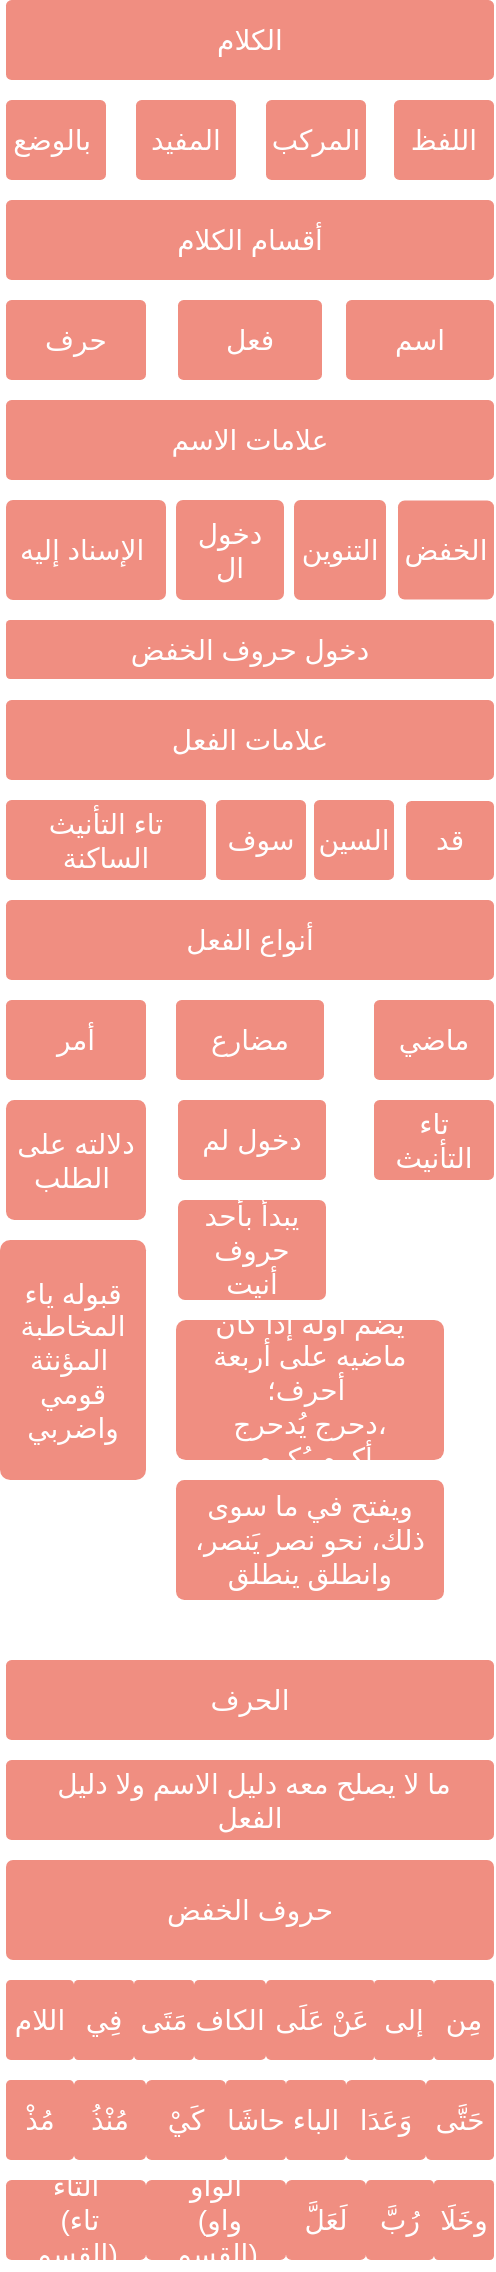 <mxfile version="24.6.4" type="github">
  <diagram id="6a731a19-8d31-9384-78a2-239565b7b9f0" name="Page-1">
    <mxGraphModel dx="260" dy="1920" grid="1" gridSize="10" guides="1" tooltips="1" connect="1" arrows="1" fold="1" page="1" pageScale="1" pageWidth="827" pageHeight="1169" background="none" math="0" shadow="0">
      <root>
        <mxCell id="0" />
        <mxCell id="1" parent="0" />
        <mxCell id="1756" value="الكلام" style="rounded=1;whiteSpace=wrap;html=1;shadow=0;labelBackgroundColor=none;strokeColor=none;strokeWidth=3;fillColor=#f08e81;fontFamily=Helvetica;fontSize=14;fontColor=#FFFFFF;align=center;spacing=5;fontStyle=0;arcSize=7;perimeterSpacing=2;" parent="1" vertex="1">
          <mxGeometry x="1410" width="244" height="40" as="geometry" />
        </mxCell>
        <mxCell id="1773" value="" style="edgeStyle=none;rounded=1;jumpStyle=none;html=1;shadow=0;labelBackgroundColor=none;startArrow=none;startFill=0;jettySize=auto;orthogonalLoop=1;strokeColor=#12AAB5;strokeWidth=3;fontFamily=Helvetica;fontSize=14;fontColor=#FFFFFF;spacing=5;fontStyle=1;fillColor=#b0e3e6;" parent="1" edge="1">
          <mxGeometry relative="1" as="geometry">
            <mxPoint x="931.583" y="522.5" as="targetPoint" />
          </mxGeometry>
        </mxCell>
        <mxCell id="1775" value="" style="edgeStyle=none;rounded=1;jumpStyle=none;html=1;shadow=0;labelBackgroundColor=none;startArrow=none;startFill=0;jettySize=auto;orthogonalLoop=1;strokeColor=#12AAB5;strokeWidth=3;fontFamily=Helvetica;fontSize=14;fontColor=#FFFFFF;spacing=5;fontStyle=1;fillColor=#b0e3e6;" parent="1" edge="1">
          <mxGeometry relative="1" as="geometry">
            <mxPoint x="1003" y="446.533" as="targetPoint" />
          </mxGeometry>
        </mxCell>
        <mxCell id="1777" value="" style="edgeStyle=none;rounded=1;jumpStyle=none;html=1;shadow=0;labelBackgroundColor=none;startArrow=none;startFill=0;jettySize=auto;orthogonalLoop=1;strokeColor=#12AAB5;strokeWidth=3;fontFamily=Helvetica;fontSize=14;fontColor=#FFFFFF;spacing=5;fontStyle=1;fillColor=#b0e3e6;" parent="1" edge="1">
          <mxGeometry relative="1" as="geometry">
            <mxPoint x="1003" y="376.867" as="targetPoint" />
          </mxGeometry>
        </mxCell>
        <mxCell id="1779" value="" style="edgeStyle=none;rounded=1;jumpStyle=none;html=1;shadow=0;labelBackgroundColor=none;startArrow=none;startFill=0;jettySize=auto;orthogonalLoop=1;strokeColor=#12AAB5;strokeWidth=3;fontFamily=Helvetica;fontSize=14;fontColor=#FFFFFF;spacing=5;fontStyle=1;fillColor=#b0e3e6;" parent="1" edge="1">
          <mxGeometry relative="1" as="geometry">
            <mxPoint x="931.844" y="306.5" as="targetPoint" />
          </mxGeometry>
        </mxCell>
        <mxCell id="cRscaKNVrJ4zBHYBfBJa-1784" value="المركب" style="rounded=1;whiteSpace=wrap;html=1;shadow=0;labelBackgroundColor=none;strokeColor=none;strokeWidth=3;fillColor=#f08e81;fontFamily=Helvetica;fontSize=14;fontColor=#FFFFFF;align=center;spacing=5;fontStyle=0;arcSize=7;perimeterSpacing=2;" parent="1" vertex="1">
          <mxGeometry x="1540" y="50" width="50" height="40" as="geometry" />
        </mxCell>
        <mxCell id="cRscaKNVrJ4zBHYBfBJa-1790" value="المفيد" style="whiteSpace=wrap;html=1;fontSize=14;fillColor=#f08e81;strokeColor=none;fontColor=#FFFFFF;rounded=1;shadow=0;labelBackgroundColor=none;strokeWidth=3;spacing=5;fontStyle=0;arcSize=7;" parent="1" vertex="1">
          <mxGeometry x="1475" y="50" width="50" height="40" as="geometry" />
        </mxCell>
        <mxCell id="cRscaKNVrJ4zBHYBfBJa-1792" value="بالوضع&amp;nbsp;" style="whiteSpace=wrap;html=1;fontSize=14;fillColor=#f08e81;strokeColor=none;fontColor=#FFFFFF;rounded=1;shadow=0;labelBackgroundColor=none;strokeWidth=3;spacing=5;fontStyle=0;arcSize=7;" parent="1" vertex="1">
          <mxGeometry x="1410" y="50" width="50" height="40" as="geometry" />
        </mxCell>
        <mxCell id="5z6oDSpN4JRysGnLd312-1780" value="أقسام الكلام" style="rounded=1;whiteSpace=wrap;html=1;shadow=0;labelBackgroundColor=none;strokeColor=none;strokeWidth=3;fillColor=#f08e81;fontFamily=Helvetica;fontSize=14;fontColor=#FFFFFF;align=center;spacing=5;fontStyle=0;arcSize=7;perimeterSpacing=2;" parent="1" vertex="1">
          <mxGeometry x="1410" y="100" width="244" height="40" as="geometry" />
        </mxCell>
        <mxCell id="5z6oDSpN4JRysGnLd312-1781" value="حرف" style="rounded=1;whiteSpace=wrap;html=1;shadow=0;labelBackgroundColor=none;strokeColor=none;strokeWidth=3;fillColor=#f08e81;fontFamily=Helvetica;fontSize=14;fontColor=#FFFFFF;align=center;spacing=5;fontStyle=0;arcSize=7;perimeterSpacing=2;" parent="1" vertex="1">
          <mxGeometry x="1410" y="150" width="70" height="40" as="geometry" />
        </mxCell>
        <mxCell id="5z6oDSpN4JRysGnLd312-1783" value="فعل" style="rounded=1;whiteSpace=wrap;html=1;shadow=0;labelBackgroundColor=none;strokeColor=none;strokeWidth=3;fillColor=#f08e81;fontFamily=Helvetica;fontSize=14;fontColor=#FFFFFF;align=center;spacing=5;fontStyle=0;arcSize=7;perimeterSpacing=2;" parent="1" vertex="1">
          <mxGeometry x="1496" y="150" width="72" height="40" as="geometry" />
        </mxCell>
        <mxCell id="5z6oDSpN4JRysGnLd312-1784" value="اسم" style="rounded=1;whiteSpace=wrap;html=1;shadow=0;labelBackgroundColor=none;strokeColor=none;strokeWidth=3;fillColor=#f08e81;fontFamily=Helvetica;fontSize=14;fontColor=#FFFFFF;align=center;spacing=5;fontStyle=0;arcSize=7;perimeterSpacing=2;" parent="1" vertex="1">
          <mxGeometry x="1580" y="150" width="74" height="40" as="geometry" />
        </mxCell>
        <mxCell id="5z6oDSpN4JRysGnLd312-1788" value="علامات الاسم" style="rounded=1;whiteSpace=wrap;html=1;shadow=0;labelBackgroundColor=none;strokeColor=none;strokeWidth=3;fillColor=#f08e81;fontFamily=Helvetica;fontSize=14;fontColor=#FFFFFF;align=center;spacing=5;fontStyle=0;arcSize=7;perimeterSpacing=2;" parent="1" vertex="1">
          <mxGeometry x="1410" y="200" width="244" height="40" as="geometry" />
        </mxCell>
        <mxCell id="5z6oDSpN4JRysGnLd312-1790" value="دخول حروف الخفض" style="whiteSpace=wrap;html=1;fontSize=14;fillColor=#f08e81;strokeColor=none;fontColor=#FFFFFF;rounded=1;shadow=0;labelBackgroundColor=none;strokeWidth=3;spacing=5;fontStyle=0;arcSize=7;" parent="1" vertex="1">
          <mxGeometry x="1410" y="310" width="244" height="29.5" as="geometry" />
        </mxCell>
        <mxCell id="5z6oDSpN4JRysGnLd312-1791" value="دخول ال" style="whiteSpace=wrap;html=1;fontSize=14;fillColor=#f08e81;strokeColor=none;fontColor=#FFFFFF;rounded=1;shadow=0;labelBackgroundColor=none;strokeWidth=3;spacing=5;fontStyle=0;arcSize=7;" parent="1" vertex="1">
          <mxGeometry x="1495" y="250" width="54" height="50" as="geometry" />
        </mxCell>
        <mxCell id="5z6oDSpN4JRysGnLd312-1792" value="التنوين" style="rounded=1;whiteSpace=wrap;html=1;shadow=0;labelBackgroundColor=none;strokeColor=none;strokeWidth=3;fillColor=#f08e81;fontFamily=Helvetica;fontSize=14;fontColor=#FFFFFF;align=center;spacing=5;fontStyle=0;arcSize=7;perimeterSpacing=2;" parent="1" vertex="1">
          <mxGeometry x="1554" y="250" width="46" height="50" as="geometry" />
        </mxCell>
        <mxCell id="5z6oDSpN4JRysGnLd312-1793" value="الخفض" style="whiteSpace=wrap;html=1;fontSize=14;fillColor=#f08e81;strokeColor=none;fontColor=#FFFFFF;rounded=1;shadow=0;labelBackgroundColor=none;strokeWidth=3;spacing=5;fontStyle=0;arcSize=7;" parent="1" vertex="1">
          <mxGeometry x="1606" y="250.25" width="48" height="49.5" as="geometry" />
        </mxCell>
        <mxCell id="5z6oDSpN4JRysGnLd312-1797" value="الإسناد إليه&amp;nbsp;" style="rounded=1;whiteSpace=wrap;html=1;shadow=0;labelBackgroundColor=none;strokeColor=none;strokeWidth=3;fillColor=#f08e81;fontFamily=Helvetica;fontSize=14;fontColor=#FFFFFF;align=center;spacing=5;fontStyle=0;arcSize=7;perimeterSpacing=2;" parent="1" vertex="1">
          <mxGeometry x="1410" y="250" width="80" height="50" as="geometry" />
        </mxCell>
        <mxCell id="5z6oDSpN4JRysGnLd312-1798" value="علامات الفعل" style="rounded=1;whiteSpace=wrap;html=1;shadow=0;labelBackgroundColor=none;strokeColor=none;strokeWidth=3;fillColor=#f08e81;fontFamily=Helvetica;fontSize=14;fontColor=#FFFFFF;align=center;spacing=5;fontStyle=0;arcSize=7;perimeterSpacing=2;" parent="1" vertex="1">
          <mxGeometry x="1410" y="350" width="244" height="40" as="geometry" />
        </mxCell>
        <mxCell id="iHlBPepbxZfsLJ_pUvUi-1779" value="سوف" style="rounded=1;whiteSpace=wrap;html=1;shadow=0;labelBackgroundColor=none;strokeColor=none;strokeWidth=3;fillColor=#f08e81;fontFamily=Helvetica;fontSize=14;fontColor=#FFFFFF;align=center;spacing=5;fontStyle=0;arcSize=7;perimeterSpacing=2;" parent="1" vertex="1">
          <mxGeometry x="1515" y="400" width="45" height="40" as="geometry" />
        </mxCell>
        <mxCell id="iHlBPepbxZfsLJ_pUvUi-1780" value="قد" style="whiteSpace=wrap;html=1;fontSize=14;fillColor=#f08e81;strokeColor=none;fontColor=#FFFFFF;rounded=1;shadow=0;labelBackgroundColor=none;strokeWidth=3;spacing=5;fontStyle=0;arcSize=7;" parent="1" vertex="1">
          <mxGeometry x="1610" y="400.5" width="44" height="39.5" as="geometry" />
        </mxCell>
        <mxCell id="iHlBPepbxZfsLJ_pUvUi-1781" value="السين" style="whiteSpace=wrap;html=1;fontSize=14;fillColor=#f08e81;strokeColor=none;fontColor=#FFFFFF;rounded=1;shadow=0;labelBackgroundColor=none;strokeWidth=3;spacing=5;fontStyle=0;arcSize=7;" parent="1" vertex="1">
          <mxGeometry x="1564" y="400" width="40" height="40" as="geometry" />
        </mxCell>
        <mxCell id="iHlBPepbxZfsLJ_pUvUi-1782" value="تاء التأنيث الساكنة" style="whiteSpace=wrap;html=1;fontSize=14;fillColor=#f08e81;strokeColor=none;fontColor=#FFFFFF;rounded=1;shadow=0;labelBackgroundColor=none;strokeWidth=3;spacing=5;fontStyle=0;arcSize=7;" parent="1" vertex="1">
          <mxGeometry x="1410" y="400" width="100" height="40" as="geometry" />
        </mxCell>
        <mxCell id="iHlBPepbxZfsLJ_pUvUi-1784" value="أنواع الفعل" style="rounded=1;whiteSpace=wrap;html=1;shadow=0;labelBackgroundColor=none;strokeColor=none;strokeWidth=3;fillColor=#f08e81;fontFamily=Helvetica;fontSize=14;fontColor=#FFFFFF;align=center;spacing=5;fontStyle=0;arcSize=7;perimeterSpacing=2;" parent="1" vertex="1">
          <mxGeometry x="1410" y="450" width="244" height="40" as="geometry" />
        </mxCell>
        <mxCell id="iHlBPepbxZfsLJ_pUvUi-1785" value="أمر" style="rounded=1;whiteSpace=wrap;html=1;shadow=0;labelBackgroundColor=none;strokeColor=none;strokeWidth=3;fillColor=#f08e81;fontFamily=Helvetica;fontSize=14;fontColor=#FFFFFF;align=center;spacing=5;fontStyle=0;arcSize=7;perimeterSpacing=2;" parent="1" vertex="1">
          <mxGeometry x="1410" y="500" width="70" height="40" as="geometry" />
        </mxCell>
        <mxCell id="iHlBPepbxZfsLJ_pUvUi-1786" value="مضارع" style="rounded=1;whiteSpace=wrap;html=1;shadow=0;labelBackgroundColor=none;strokeColor=none;strokeWidth=3;fillColor=#f08e81;fontFamily=Helvetica;fontSize=14;fontColor=#FFFFFF;align=center;spacing=5;fontStyle=0;arcSize=7;perimeterSpacing=2;" parent="1" vertex="1">
          <mxGeometry x="1495" y="500" width="74" height="40" as="geometry" />
        </mxCell>
        <mxCell id="iHlBPepbxZfsLJ_pUvUi-1787" value="ماضي" style="rounded=1;whiteSpace=wrap;html=1;shadow=0;labelBackgroundColor=none;strokeColor=none;strokeWidth=3;fillColor=#f08e81;fontFamily=Helvetica;fontSize=14;fontColor=#FFFFFF;align=center;spacing=5;fontStyle=0;arcSize=7;perimeterSpacing=2;" parent="1" vertex="1">
          <mxGeometry x="1594" y="500" width="60" height="40" as="geometry" />
        </mxCell>
        <mxCell id="iHlBPepbxZfsLJ_pUvUi-1788" value="اللفظ" style="rounded=1;whiteSpace=wrap;html=1;shadow=0;labelBackgroundColor=none;strokeColor=none;strokeWidth=3;fillColor=#f08e81;fontFamily=Helvetica;fontSize=14;fontColor=#FFFFFF;align=center;spacing=5;fontStyle=0;arcSize=7;perimeterSpacing=2;" parent="1" vertex="1">
          <mxGeometry x="1604" y="50" width="50" height="40" as="geometry" />
        </mxCell>
        <mxCell id="iHlBPepbxZfsLJ_pUvUi-1789" value="تاء التأنيث" style="rounded=1;whiteSpace=wrap;html=1;shadow=0;labelBackgroundColor=none;strokeColor=none;strokeWidth=3;fillColor=#f08e81;fontFamily=Helvetica;fontSize=14;fontColor=#FFFFFF;align=center;spacing=5;fontStyle=0;arcSize=7;perimeterSpacing=2;" parent="1" vertex="1">
          <mxGeometry x="1594" y="550" width="60" height="40" as="geometry" />
        </mxCell>
        <mxCell id="iHlBPepbxZfsLJ_pUvUi-1790" value="دخول لم" style="rounded=1;whiteSpace=wrap;html=1;shadow=0;labelBackgroundColor=none;strokeColor=none;strokeWidth=3;fillColor=#f08e81;fontFamily=Helvetica;fontSize=14;fontColor=#FFFFFF;align=center;spacing=5;fontStyle=0;arcSize=7;perimeterSpacing=2;" parent="1" vertex="1">
          <mxGeometry x="1496" y="550" width="74" height="40" as="geometry" />
        </mxCell>
        <mxCell id="YPoOsqwpcXnKGERG9v0A-1779" value="يبدأ بأحد حروف أنيت" style="rounded=1;whiteSpace=wrap;html=1;shadow=0;labelBackgroundColor=none;strokeColor=none;strokeWidth=3;fillColor=#f08e81;fontFamily=Helvetica;fontSize=14;fontColor=#FFFFFF;align=center;spacing=5;fontStyle=0;arcSize=7;perimeterSpacing=2;" parent="1" vertex="1">
          <mxGeometry x="1496" y="600" width="74" height="50" as="geometry" />
        </mxCell>
        <mxCell id="YPoOsqwpcXnKGERG9v0A-1780" value="يضم أوله إذا كان ماضيه على أربعة أحرف؛&amp;nbsp;&lt;div&gt;دحرج يُدحرج،&lt;/div&gt;&lt;div&gt;&amp;nbsp;أكرم يُكرم&lt;/div&gt;" style="rounded=1;whiteSpace=wrap;html=1;shadow=0;labelBackgroundColor=none;strokeColor=none;strokeWidth=3;fillColor=#f08e81;fontFamily=Helvetica;fontSize=14;fontColor=#FFFFFF;align=center;spacing=5;fontStyle=0;arcSize=7;perimeterSpacing=2;" parent="1" vertex="1">
          <mxGeometry x="1495" y="660" width="134" height="70" as="geometry" />
        </mxCell>
        <mxCell id="YPoOsqwpcXnKGERG9v0A-1781" value="ويفتح في ما سوى ذلك، نحو نصر يَنصر، وانطلق ينطلق" style="rounded=1;whiteSpace=wrap;html=1;shadow=0;labelBackgroundColor=none;strokeColor=none;strokeWidth=3;fillColor=#f08e81;fontFamily=Helvetica;fontSize=14;fontColor=#FFFFFF;align=center;spacing=5;fontStyle=0;arcSize=7;perimeterSpacing=2;" parent="1" vertex="1">
          <mxGeometry x="1495" y="740" width="134" height="60" as="geometry" />
        </mxCell>
        <mxCell id="YPoOsqwpcXnKGERG9v0A-1782" value="دلالته على الطلب&amp;nbsp;" style="rounded=1;whiteSpace=wrap;html=1;shadow=0;labelBackgroundColor=none;strokeColor=none;strokeWidth=3;fillColor=#f08e81;fontFamily=Helvetica;fontSize=14;fontColor=#FFFFFF;align=center;spacing=5;fontStyle=0;arcSize=7;perimeterSpacing=2;" parent="1" vertex="1">
          <mxGeometry x="1410" y="550" width="70" height="60" as="geometry" />
        </mxCell>
        <mxCell id="YPoOsqwpcXnKGERG9v0A-1783" value="الحرف" style="rounded=1;whiteSpace=wrap;html=1;shadow=0;labelBackgroundColor=none;strokeColor=none;strokeWidth=3;fillColor=#f08e81;fontFamily=Helvetica;fontSize=14;fontColor=#FFFFFF;align=center;spacing=5;fontStyle=0;arcSize=7;perimeterSpacing=2;" parent="1" vertex="1">
          <mxGeometry x="1410" y="830" width="244" height="40" as="geometry" />
        </mxCell>
        <mxCell id="YPoOsqwpcXnKGERG9v0A-1785" value="&amp;nbsp;ما لا يصلح معه دليل الاسم ولا دليل الفعل" style="rounded=1;whiteSpace=wrap;html=1;shadow=0;labelBackgroundColor=none;strokeColor=none;strokeWidth=3;fillColor=#f08e81;fontFamily=Helvetica;fontSize=14;fontColor=#FFFFFF;align=center;spacing=5;fontStyle=0;arcSize=7;perimeterSpacing=2;" parent="1" vertex="1">
          <mxGeometry x="1410" y="880" width="244" height="40" as="geometry" />
        </mxCell>
        <mxCell id="YPoOsqwpcXnKGERG9v0A-1786" value="حروف الخفض" style="whiteSpace=wrap;html=1;fontSize=14;fillColor=#f08e81;strokeColor=none;fontColor=#FFFFFF;rounded=1;shadow=0;labelBackgroundColor=none;strokeWidth=3;spacing=5;fontStyle=0;arcSize=7;" parent="1" vertex="1">
          <mxGeometry x="1410" y="930" width="244" height="50" as="geometry" />
        </mxCell>
        <mxCell id="YPoOsqwpcXnKGERG9v0A-1789" value="مِن" style="rounded=1;whiteSpace=wrap;html=1;shadow=0;labelBackgroundColor=none;strokeColor=none;strokeWidth=3;fillColor=#f08e81;fontFamily=Helvetica;fontSize=14;fontColor=#FFFFFF;align=center;spacing=5;fontStyle=0;arcSize=7;perimeterSpacing=2;" parent="1" vertex="1">
          <mxGeometry x="1624" y="990" width="30" height="40" as="geometry" />
        </mxCell>
        <mxCell id="YPoOsqwpcXnKGERG9v0A-1790" value="إلى" style="rounded=1;whiteSpace=wrap;html=1;shadow=0;labelBackgroundColor=none;strokeColor=none;strokeWidth=3;fillColor=#f08e81;fontFamily=Helvetica;fontSize=14;fontColor=#FFFFFF;align=center;spacing=5;fontStyle=0;arcSize=7;perimeterSpacing=2;" parent="1" vertex="1">
          <mxGeometry x="1594" y="990" width="30" height="40" as="geometry" />
        </mxCell>
        <mxCell id="YPoOsqwpcXnKGERG9v0A-1791" value="عَنْ" style="rounded=1;whiteSpace=wrap;html=1;shadow=0;labelBackgroundColor=none;strokeColor=none;strokeWidth=3;fillColor=#f08e81;fontFamily=Helvetica;fontSize=14;fontColor=#FFFFFF;align=center;spacing=5;fontStyle=0;arcSize=7;perimeterSpacing=2;" parent="1" vertex="1">
          <mxGeometry x="1570" y="990" width="24" height="40" as="geometry" />
        </mxCell>
        <mxCell id="YPoOsqwpcXnKGERG9v0A-1793" value="فِي" style="rounded=1;whiteSpace=wrap;html=1;shadow=0;labelBackgroundColor=none;strokeColor=none;strokeWidth=3;fillColor=#f08e81;fontFamily=Helvetica;fontSize=14;fontColor=#FFFFFF;align=center;spacing=5;fontStyle=0;arcSize=7;perimeterSpacing=2;" parent="1" vertex="1">
          <mxGeometry x="1444" y="990" width="30" height="40" as="geometry" />
        </mxCell>
        <mxCell id="YPoOsqwpcXnKGERG9v0A-1794" value="عَلَى" style="rounded=1;whiteSpace=wrap;html=1;shadow=0;labelBackgroundColor=none;strokeColor=none;strokeWidth=3;fillColor=#f08e81;fontFamily=Helvetica;fontSize=14;fontColor=#FFFFFF;align=center;spacing=5;fontStyle=0;arcSize=7;perimeterSpacing=2;" parent="1" vertex="1">
          <mxGeometry x="1540" y="990" width="34" height="40" as="geometry" />
        </mxCell>
        <mxCell id="YPoOsqwpcXnKGERG9v0A-1796" value="الباء" style="rounded=1;whiteSpace=wrap;html=1;shadow=0;labelBackgroundColor=none;strokeColor=none;strokeWidth=3;fillColor=#f08e81;fontFamily=Helvetica;fontSize=14;fontColor=#FFFFFF;align=center;spacing=5;fontStyle=0;arcSize=7;perimeterSpacing=2;" parent="1" vertex="1">
          <mxGeometry x="1550" y="1040" width="30" height="40" as="geometry" />
        </mxCell>
        <mxCell id="YPoOsqwpcXnKGERG9v0A-1797" value="اللام" style="rounded=1;whiteSpace=wrap;html=1;shadow=0;labelBackgroundColor=none;strokeColor=none;strokeWidth=3;fillColor=#f08e81;fontFamily=Helvetica;fontSize=14;fontColor=#FFFFFF;align=center;spacing=5;fontStyle=0;arcSize=7;perimeterSpacing=2;" parent="1" vertex="1">
          <mxGeometry x="1410" y="990" width="34" height="40" as="geometry" />
        </mxCell>
        <mxCell id="YPoOsqwpcXnKGERG9v0A-1799" value="مُنْذُ" style="rounded=1;whiteSpace=wrap;html=1;shadow=0;labelBackgroundColor=none;strokeColor=none;strokeWidth=3;fillColor=#f08e81;fontFamily=Helvetica;fontSize=14;fontColor=#FFFFFF;align=center;spacing=5;fontStyle=0;arcSize=7;perimeterSpacing=2;" parent="1" vertex="1">
          <mxGeometry x="1444" y="1040" width="36" height="40" as="geometry" />
        </mxCell>
        <mxCell id="YPoOsqwpcXnKGERG9v0A-1800" value="الواو&lt;div&gt;&amp;nbsp;(واو القسم)&lt;/div&gt;" style="rounded=1;whiteSpace=wrap;html=1;shadow=0;labelBackgroundColor=none;strokeColor=none;strokeWidth=3;fillColor=#f08e81;fontFamily=Helvetica;fontSize=14;fontColor=#FFFFFF;align=center;spacing=5;fontStyle=0;arcSize=7;perimeterSpacing=2;" parent="1" vertex="1">
          <mxGeometry x="1480" y="1090" width="70" height="40" as="geometry" />
        </mxCell>
        <mxCell id="YPoOsqwpcXnKGERG9v0A-1801" value="وَعَدَا" style="rounded=1;whiteSpace=wrap;html=1;shadow=0;labelBackgroundColor=none;strokeColor=none;strokeWidth=3;fillColor=#f08e81;fontFamily=Helvetica;fontSize=14;fontColor=#FFFFFF;align=center;spacing=5;fontStyle=0;arcSize=7;perimeterSpacing=2;" parent="1" vertex="1">
          <mxGeometry x="1580" y="1040" width="40" height="40" as="geometry" />
        </mxCell>
        <mxCell id="YPoOsqwpcXnKGERG9v0A-1802" value="وخَلَا" style="rounded=1;whiteSpace=wrap;html=1;shadow=0;labelBackgroundColor=none;strokeColor=none;strokeWidth=3;fillColor=#f08e81;fontFamily=Helvetica;fontSize=14;fontColor=#FFFFFF;align=center;spacing=5;fontStyle=0;arcSize=7;perimeterSpacing=2;" parent="1" vertex="1">
          <mxGeometry x="1624" y="1090" width="30" height="40" as="geometry" />
        </mxCell>
        <mxCell id="YPoOsqwpcXnKGERG9v0A-1803" value="رُبَّ" style="rounded=1;whiteSpace=wrap;html=1;shadow=0;labelBackgroundColor=none;strokeColor=none;strokeWidth=3;fillColor=#f08e81;fontFamily=Helvetica;fontSize=14;fontColor=#FFFFFF;align=center;spacing=5;fontStyle=0;arcSize=7;perimeterSpacing=2;" parent="1" vertex="1">
          <mxGeometry x="1590" y="1090" width="34" height="40" as="geometry" />
        </mxCell>
        <mxCell id="YPoOsqwpcXnKGERG9v0A-1804" value="حَتَّى" style="rounded=1;whiteSpace=wrap;html=1;shadow=0;labelBackgroundColor=none;strokeColor=none;strokeWidth=3;fillColor=#f08e81;fontFamily=Helvetica;fontSize=14;fontColor=#FFFFFF;align=center;spacing=5;fontStyle=0;arcSize=7;perimeterSpacing=2;" parent="1" vertex="1">
          <mxGeometry x="1620" y="1040" width="34" height="40" as="geometry" />
        </mxCell>
        <mxCell id="YPoOsqwpcXnKGERG9v0A-1806" value="مُذْ" style="rounded=1;whiteSpace=wrap;html=1;shadow=0;labelBackgroundColor=none;strokeColor=none;strokeWidth=3;fillColor=#f08e81;fontFamily=Helvetica;fontSize=14;fontColor=#FFFFFF;align=center;spacing=5;fontStyle=0;arcSize=7;perimeterSpacing=2;" parent="1" vertex="1">
          <mxGeometry x="1410" y="1040" width="34" height="40" as="geometry" />
        </mxCell>
        <mxCell id="YPoOsqwpcXnKGERG9v0A-1807" value="&lt;div&gt;التاء&lt;/div&gt;&lt;div&gt;&amp;nbsp;(تاء القسم)&lt;/div&gt;" style="rounded=1;whiteSpace=wrap;html=1;shadow=0;labelBackgroundColor=none;strokeColor=none;strokeWidth=3;fillColor=#f08e81;fontFamily=Helvetica;fontSize=14;fontColor=#FFFFFF;align=center;spacing=5;fontStyle=0;arcSize=7;perimeterSpacing=2;" parent="1" vertex="1">
          <mxGeometry x="1410" y="1090" width="70" height="40" as="geometry" />
        </mxCell>
        <mxCell id="YPoOsqwpcXnKGERG9v0A-1808" value="حاشَا" style="rounded=1;whiteSpace=wrap;html=1;shadow=0;labelBackgroundColor=none;strokeColor=none;strokeWidth=3;fillColor=#f08e81;fontFamily=Helvetica;fontSize=14;fontColor=#FFFFFF;align=center;spacing=5;fontStyle=0;arcSize=7;perimeterSpacing=2;" parent="1" vertex="1">
          <mxGeometry x="1520" y="1040" width="30" height="40" as="geometry" />
        </mxCell>
        <mxCell id="YPoOsqwpcXnKGERG9v0A-1809" value="كَيْ" style="rounded=1;whiteSpace=wrap;html=1;shadow=0;labelBackgroundColor=none;strokeColor=none;strokeWidth=3;fillColor=#f08e81;fontFamily=Helvetica;fontSize=14;fontColor=#FFFFFF;align=center;spacing=5;fontStyle=0;arcSize=7;perimeterSpacing=2;" parent="1" vertex="1">
          <mxGeometry x="1480" y="1040" width="40" height="40" as="geometry" />
        </mxCell>
        <mxCell id="YPoOsqwpcXnKGERG9v0A-1811" value="مَتَى" style="rounded=1;whiteSpace=wrap;html=1;shadow=0;labelBackgroundColor=none;strokeColor=none;strokeWidth=3;fillColor=#f08e81;fontFamily=Helvetica;fontSize=14;fontColor=#FFFFFF;align=center;spacing=5;fontStyle=0;arcSize=7;perimeterSpacing=2;" parent="1" vertex="1">
          <mxGeometry x="1474" y="990" width="30" height="40" as="geometry" />
        </mxCell>
        <mxCell id="YPoOsqwpcXnKGERG9v0A-1812" value="لَعَلَّ" style="rounded=1;whiteSpace=wrap;html=1;shadow=0;labelBackgroundColor=none;strokeColor=none;strokeWidth=3;fillColor=#f08e81;fontFamily=Helvetica;fontSize=14;fontColor=#FFFFFF;align=center;spacing=5;fontStyle=0;arcSize=7;perimeterSpacing=2;" parent="1" vertex="1">
          <mxGeometry x="1550" y="1090" width="40" height="40" as="geometry" />
        </mxCell>
        <mxCell id="YPoOsqwpcXnKGERG9v0A-1814" value="الكاف" style="rounded=1;whiteSpace=wrap;html=1;shadow=0;labelBackgroundColor=none;strokeColor=none;strokeWidth=3;fillColor=#f08e81;fontFamily=Helvetica;fontSize=14;fontColor=#FFFFFF;align=center;spacing=5;fontStyle=0;arcSize=7;perimeterSpacing=2;" parent="1" vertex="1">
          <mxGeometry x="1504" y="990" width="36" height="40" as="geometry" />
        </mxCell>
        <mxCell id="YPoOsqwpcXnKGERG9v0A-1815" value="قبوله ياء المخاطبة المؤنثة&amp;nbsp;&lt;div&gt;قومي واضربي&lt;/div&gt;" style="rounded=1;whiteSpace=wrap;html=1;shadow=0;labelBackgroundColor=none;strokeColor=none;strokeWidth=3;fillColor=#f08e81;fontFamily=Helvetica;fontSize=14;fontColor=#FFFFFF;align=center;spacing=5;fontStyle=0;arcSize=7;perimeterSpacing=2;" parent="1" vertex="1">
          <mxGeometry x="1407" y="620" width="73" height="120" as="geometry" />
        </mxCell>
      </root>
    </mxGraphModel>
  </diagram>
</mxfile>
